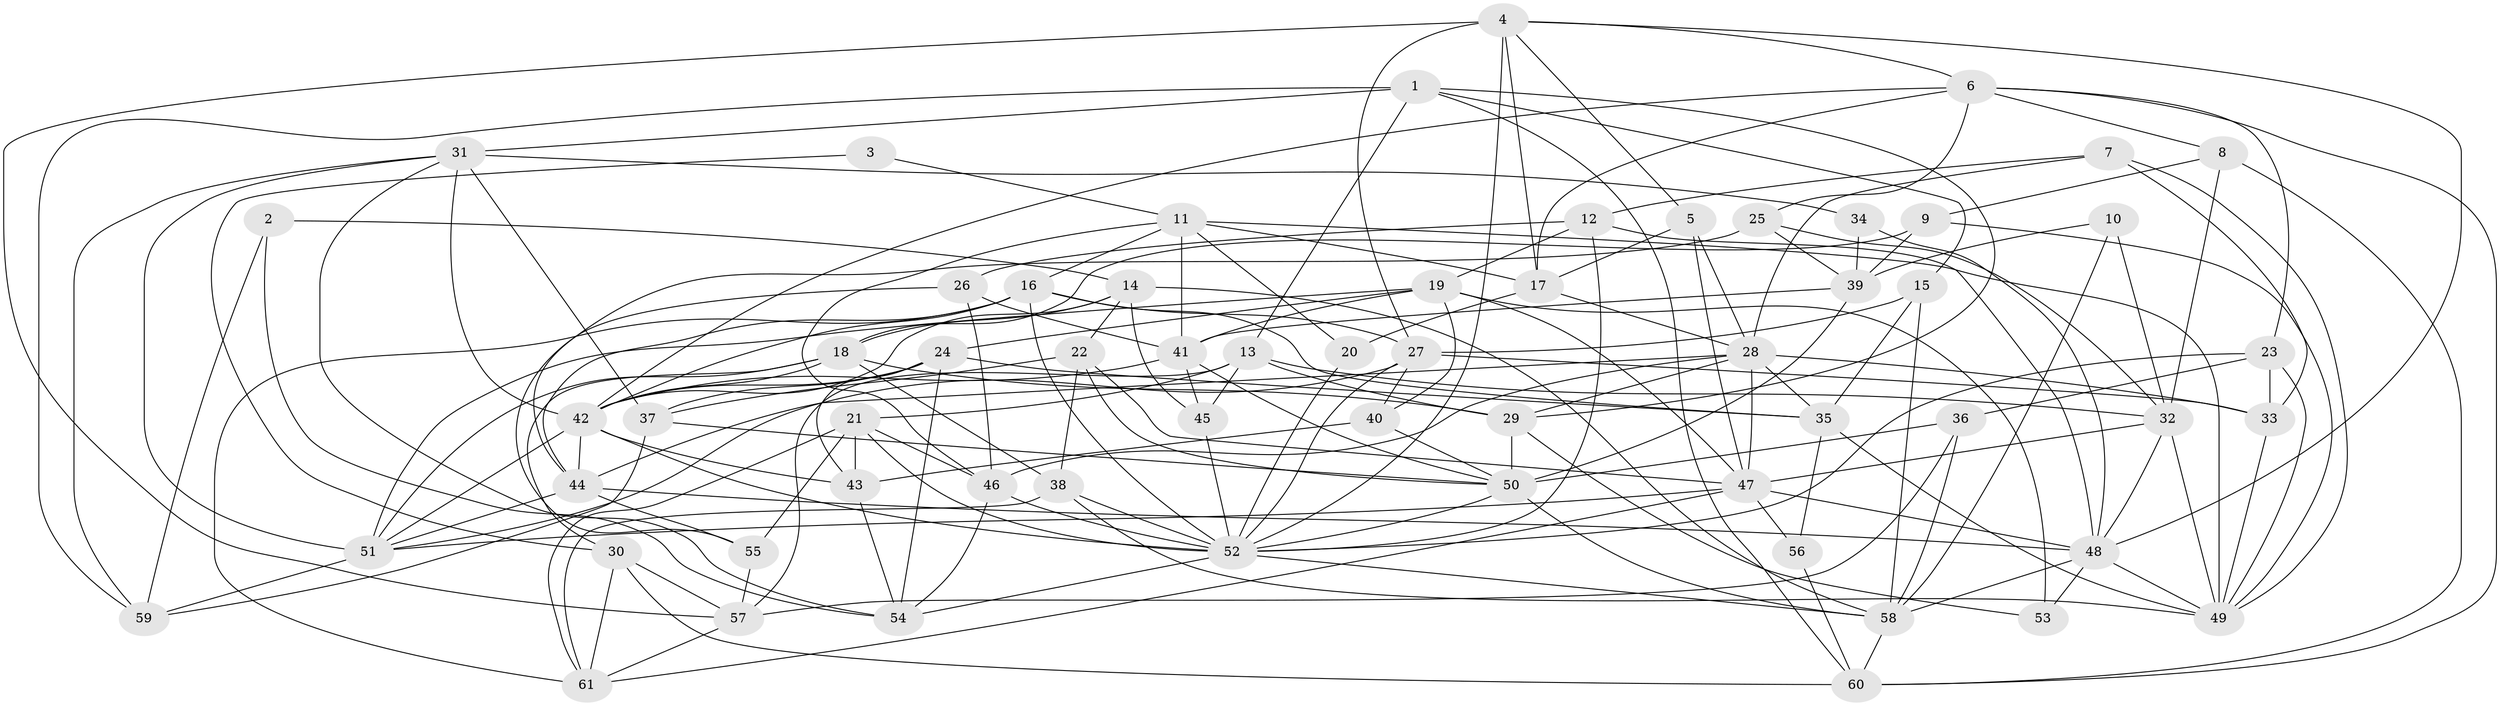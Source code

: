 // original degree distribution, {6: 0.09016393442622951, 2: 0.13114754098360656, 5: 0.1885245901639344, 4: 0.23770491803278687, 3: 0.29508196721311475, 7: 0.040983606557377046, 8: 0.01639344262295082}
// Generated by graph-tools (version 1.1) at 2025/26/03/09/25 03:26:11]
// undirected, 61 vertices, 178 edges
graph export_dot {
graph [start="1"]
  node [color=gray90,style=filled];
  1;
  2;
  3;
  4;
  5;
  6;
  7;
  8;
  9;
  10;
  11;
  12;
  13;
  14;
  15;
  16;
  17;
  18;
  19;
  20;
  21;
  22;
  23;
  24;
  25;
  26;
  27;
  28;
  29;
  30;
  31;
  32;
  33;
  34;
  35;
  36;
  37;
  38;
  39;
  40;
  41;
  42;
  43;
  44;
  45;
  46;
  47;
  48;
  49;
  50;
  51;
  52;
  53;
  54;
  55;
  56;
  57;
  58;
  59;
  60;
  61;
  1 -- 13 [weight=1.0];
  1 -- 15 [weight=1.0];
  1 -- 29 [weight=1.0];
  1 -- 31 [weight=1.0];
  1 -- 59 [weight=1.0];
  1 -- 60 [weight=1.0];
  2 -- 14 [weight=1.0];
  2 -- 54 [weight=1.0];
  2 -- 59 [weight=1.0];
  3 -- 11 [weight=1.0];
  3 -- 30 [weight=1.0];
  4 -- 5 [weight=1.0];
  4 -- 6 [weight=1.0];
  4 -- 17 [weight=1.0];
  4 -- 27 [weight=1.0];
  4 -- 48 [weight=1.0];
  4 -- 52 [weight=1.0];
  4 -- 57 [weight=1.0];
  5 -- 17 [weight=1.0];
  5 -- 28 [weight=1.0];
  5 -- 47 [weight=1.0];
  6 -- 8 [weight=1.0];
  6 -- 17 [weight=1.0];
  6 -- 23 [weight=1.0];
  6 -- 25 [weight=1.0];
  6 -- 42 [weight=1.0];
  6 -- 60 [weight=1.0];
  7 -- 12 [weight=1.0];
  7 -- 28 [weight=1.0];
  7 -- 33 [weight=1.0];
  7 -- 49 [weight=1.0];
  8 -- 9 [weight=1.0];
  8 -- 32 [weight=1.0];
  8 -- 60 [weight=1.0];
  9 -- 18 [weight=1.0];
  9 -- 39 [weight=1.0];
  9 -- 49 [weight=1.0];
  10 -- 32 [weight=1.0];
  10 -- 39 [weight=1.0];
  10 -- 58 [weight=1.0];
  11 -- 16 [weight=1.0];
  11 -- 17 [weight=1.0];
  11 -- 20 [weight=1.0];
  11 -- 41 [weight=2.0];
  11 -- 46 [weight=1.0];
  11 -- 49 [weight=1.0];
  12 -- 19 [weight=1.0];
  12 -- 26 [weight=1.0];
  12 -- 48 [weight=1.0];
  12 -- 52 [weight=1.0];
  13 -- 21 [weight=1.0];
  13 -- 29 [weight=1.0];
  13 -- 32 [weight=2.0];
  13 -- 45 [weight=1.0];
  13 -- 57 [weight=1.0];
  14 -- 18 [weight=1.0];
  14 -- 22 [weight=1.0];
  14 -- 42 [weight=1.0];
  14 -- 45 [weight=1.0];
  14 -- 58 [weight=1.0];
  15 -- 27 [weight=1.0];
  15 -- 35 [weight=1.0];
  15 -- 58 [weight=1.0];
  16 -- 27 [weight=1.0];
  16 -- 35 [weight=1.0];
  16 -- 42 [weight=1.0];
  16 -- 44 [weight=1.0];
  16 -- 52 [weight=1.0];
  16 -- 61 [weight=1.0];
  17 -- 20 [weight=1.0];
  17 -- 28 [weight=1.0];
  18 -- 29 [weight=1.0];
  18 -- 30 [weight=1.0];
  18 -- 38 [weight=1.0];
  18 -- 42 [weight=1.0];
  18 -- 51 [weight=1.0];
  19 -- 24 [weight=1.0];
  19 -- 40 [weight=1.0];
  19 -- 41 [weight=1.0];
  19 -- 47 [weight=1.0];
  19 -- 51 [weight=1.0];
  19 -- 53 [weight=1.0];
  20 -- 52 [weight=1.0];
  21 -- 43 [weight=1.0];
  21 -- 46 [weight=1.0];
  21 -- 52 [weight=1.0];
  21 -- 55 [weight=1.0];
  21 -- 61 [weight=1.0];
  22 -- 37 [weight=1.0];
  22 -- 38 [weight=1.0];
  22 -- 47 [weight=1.0];
  22 -- 50 [weight=1.0];
  23 -- 33 [weight=1.0];
  23 -- 36 [weight=2.0];
  23 -- 49 [weight=1.0];
  23 -- 52 [weight=1.0];
  24 -- 35 [weight=1.0];
  24 -- 37 [weight=1.0];
  24 -- 42 [weight=1.0];
  24 -- 43 [weight=1.0];
  24 -- 54 [weight=1.0];
  25 -- 32 [weight=1.0];
  25 -- 39 [weight=1.0];
  25 -- 44 [weight=1.0];
  26 -- 41 [weight=1.0];
  26 -- 46 [weight=1.0];
  26 -- 55 [weight=1.0];
  27 -- 33 [weight=1.0];
  27 -- 40 [weight=1.0];
  27 -- 51 [weight=1.0];
  27 -- 52 [weight=1.0];
  28 -- 29 [weight=1.0];
  28 -- 33 [weight=1.0];
  28 -- 35 [weight=1.0];
  28 -- 44 [weight=1.0];
  28 -- 46 [weight=1.0];
  28 -- 47 [weight=1.0];
  29 -- 50 [weight=1.0];
  29 -- 53 [weight=1.0];
  30 -- 57 [weight=1.0];
  30 -- 60 [weight=1.0];
  30 -- 61 [weight=1.0];
  31 -- 34 [weight=1.0];
  31 -- 37 [weight=1.0];
  31 -- 42 [weight=1.0];
  31 -- 51 [weight=1.0];
  31 -- 54 [weight=1.0];
  31 -- 59 [weight=1.0];
  32 -- 47 [weight=1.0];
  32 -- 48 [weight=1.0];
  32 -- 49 [weight=1.0];
  33 -- 49 [weight=1.0];
  34 -- 39 [weight=1.0];
  34 -- 48 [weight=1.0];
  35 -- 49 [weight=1.0];
  35 -- 56 [weight=1.0];
  36 -- 50 [weight=1.0];
  36 -- 57 [weight=1.0];
  36 -- 58 [weight=1.0];
  37 -- 50 [weight=1.0];
  37 -- 59 [weight=1.0];
  38 -- 49 [weight=1.0];
  38 -- 52 [weight=1.0];
  38 -- 61 [weight=1.0];
  39 -- 41 [weight=1.0];
  39 -- 50 [weight=1.0];
  40 -- 43 [weight=1.0];
  40 -- 50 [weight=1.0];
  41 -- 42 [weight=1.0];
  41 -- 45 [weight=1.0];
  41 -- 50 [weight=1.0];
  42 -- 43 [weight=1.0];
  42 -- 44 [weight=1.0];
  42 -- 51 [weight=1.0];
  42 -- 52 [weight=1.0];
  43 -- 54 [weight=1.0];
  44 -- 48 [weight=1.0];
  44 -- 51 [weight=1.0];
  44 -- 55 [weight=1.0];
  45 -- 52 [weight=1.0];
  46 -- 52 [weight=1.0];
  46 -- 54 [weight=1.0];
  47 -- 48 [weight=1.0];
  47 -- 51 [weight=1.0];
  47 -- 56 [weight=1.0];
  47 -- 61 [weight=1.0];
  48 -- 49 [weight=1.0];
  48 -- 53 [weight=1.0];
  48 -- 58 [weight=1.0];
  50 -- 52 [weight=1.0];
  50 -- 58 [weight=1.0];
  51 -- 59 [weight=1.0];
  52 -- 54 [weight=1.0];
  52 -- 58 [weight=1.0];
  55 -- 57 [weight=1.0];
  56 -- 60 [weight=1.0];
  57 -- 61 [weight=1.0];
  58 -- 60 [weight=1.0];
}
